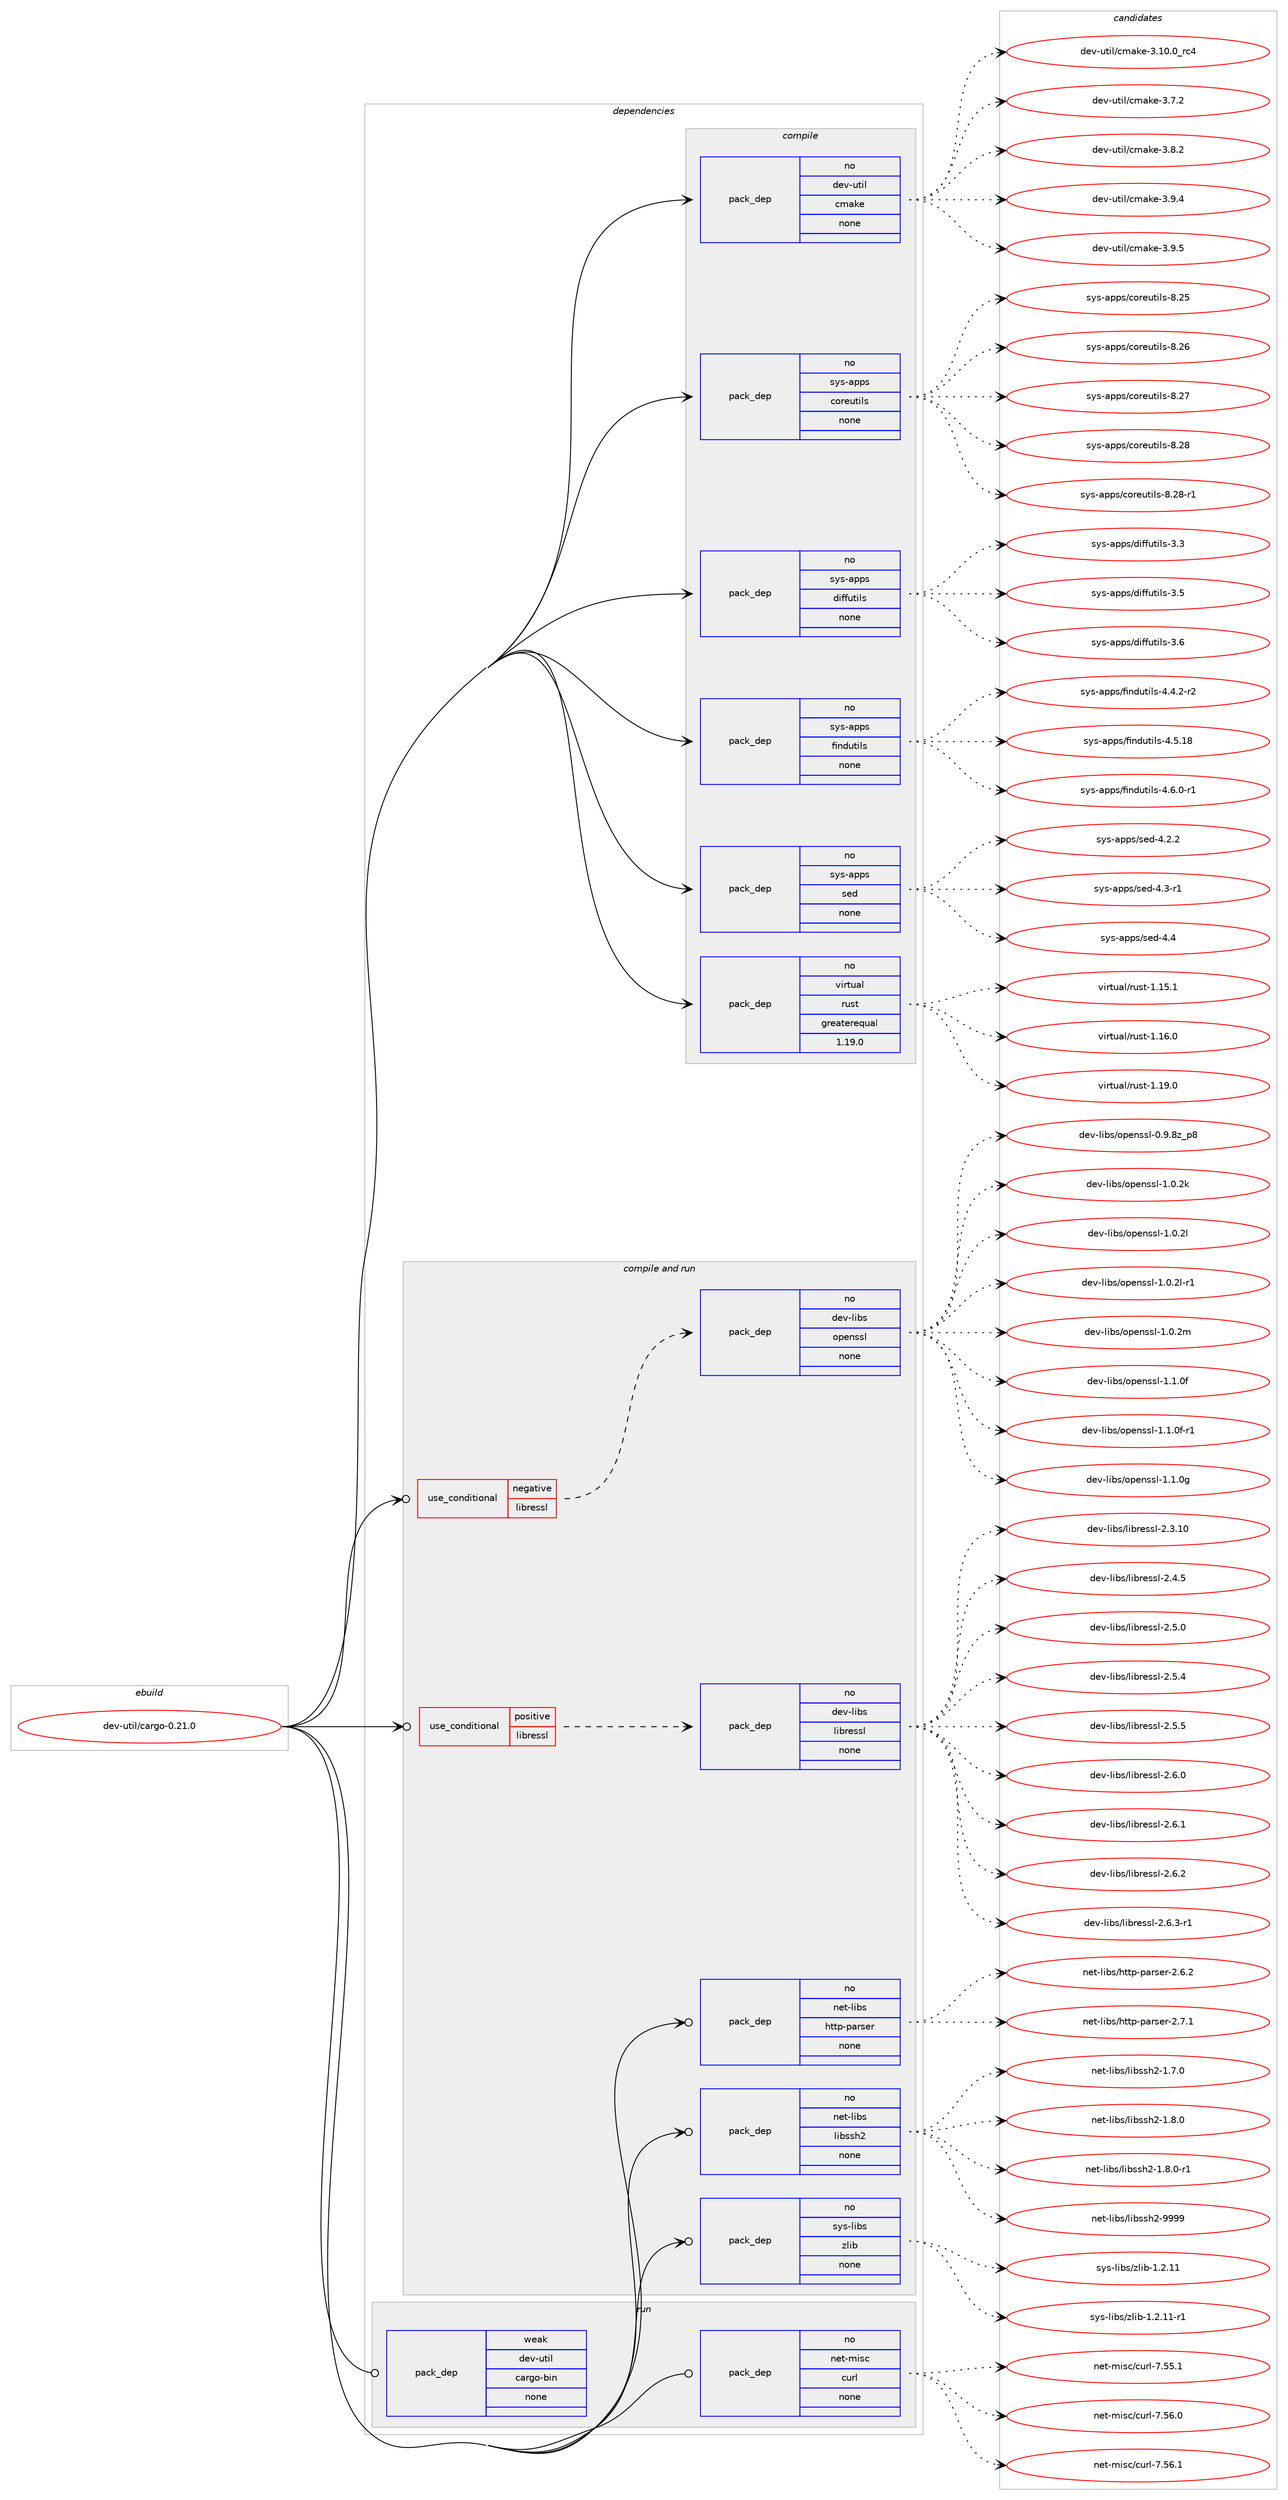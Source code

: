 digraph prolog {

# *************
# Graph options
# *************

newrank=true;
concentrate=true;
compound=true;
graph [rankdir=LR,fontname=Helvetica,fontsize=10,ranksep=1.5];#, ranksep=2.5, nodesep=0.2];
edge  [arrowhead=vee];
node  [fontname=Helvetica,fontsize=10];

# **********
# The ebuild
# **********

subgraph cluster_leftcol {
color=gray;
rank=same;
label=<<i>ebuild</i>>;
id [label="dev-util/cargo-0.21.0", color=red, width=4, href="../dev-util/cargo-0.21.0.svg"];
}

# ****************
# The dependencies
# ****************

subgraph cluster_midcol {
color=gray;
label=<<i>dependencies</i>>;
subgraph cluster_compile {
fillcolor="#eeeeee";
style=filled;
label=<<i>compile</i>>;
subgraph pack201048 {
dependency282698 [label=<<TABLE BORDER="0" CELLBORDER="1" CELLSPACING="0" CELLPADDING="4" WIDTH="220"><TR><TD ROWSPAN="6" CELLPADDING="30">pack_dep</TD></TR><TR><TD WIDTH="110">no</TD></TR><TR><TD>dev-util</TD></TR><TR><TD>cmake</TD></TR><TR><TD>none</TD></TR><TR><TD></TD></TR></TABLE>>, shape=none, color=blue];
}
id:e -> dependency282698:w [weight=20,style="solid",arrowhead="vee"];
subgraph pack201049 {
dependency282699 [label=<<TABLE BORDER="0" CELLBORDER="1" CELLSPACING="0" CELLPADDING="4" WIDTH="220"><TR><TD ROWSPAN="6" CELLPADDING="30">pack_dep</TD></TR><TR><TD WIDTH="110">no</TD></TR><TR><TD>sys-apps</TD></TR><TR><TD>coreutils</TD></TR><TR><TD>none</TD></TR><TR><TD></TD></TR></TABLE>>, shape=none, color=blue];
}
id:e -> dependency282699:w [weight=20,style="solid",arrowhead="vee"];
subgraph pack201050 {
dependency282700 [label=<<TABLE BORDER="0" CELLBORDER="1" CELLSPACING="0" CELLPADDING="4" WIDTH="220"><TR><TD ROWSPAN="6" CELLPADDING="30">pack_dep</TD></TR><TR><TD WIDTH="110">no</TD></TR><TR><TD>sys-apps</TD></TR><TR><TD>diffutils</TD></TR><TR><TD>none</TD></TR><TR><TD></TD></TR></TABLE>>, shape=none, color=blue];
}
id:e -> dependency282700:w [weight=20,style="solid",arrowhead="vee"];
subgraph pack201051 {
dependency282701 [label=<<TABLE BORDER="0" CELLBORDER="1" CELLSPACING="0" CELLPADDING="4" WIDTH="220"><TR><TD ROWSPAN="6" CELLPADDING="30">pack_dep</TD></TR><TR><TD WIDTH="110">no</TD></TR><TR><TD>sys-apps</TD></TR><TR><TD>findutils</TD></TR><TR><TD>none</TD></TR><TR><TD></TD></TR></TABLE>>, shape=none, color=blue];
}
id:e -> dependency282701:w [weight=20,style="solid",arrowhead="vee"];
subgraph pack201052 {
dependency282702 [label=<<TABLE BORDER="0" CELLBORDER="1" CELLSPACING="0" CELLPADDING="4" WIDTH="220"><TR><TD ROWSPAN="6" CELLPADDING="30">pack_dep</TD></TR><TR><TD WIDTH="110">no</TD></TR><TR><TD>sys-apps</TD></TR><TR><TD>sed</TD></TR><TR><TD>none</TD></TR><TR><TD></TD></TR></TABLE>>, shape=none, color=blue];
}
id:e -> dependency282702:w [weight=20,style="solid",arrowhead="vee"];
subgraph pack201053 {
dependency282703 [label=<<TABLE BORDER="0" CELLBORDER="1" CELLSPACING="0" CELLPADDING="4" WIDTH="220"><TR><TD ROWSPAN="6" CELLPADDING="30">pack_dep</TD></TR><TR><TD WIDTH="110">no</TD></TR><TR><TD>virtual</TD></TR><TR><TD>rust</TD></TR><TR><TD>greaterequal</TD></TR><TR><TD>1.19.0</TD></TR></TABLE>>, shape=none, color=blue];
}
id:e -> dependency282703:w [weight=20,style="solid",arrowhead="vee"];
}
subgraph cluster_compileandrun {
fillcolor="#eeeeee";
style=filled;
label=<<i>compile and run</i>>;
subgraph cond77444 {
dependency282704 [label=<<TABLE BORDER="0" CELLBORDER="1" CELLSPACING="0" CELLPADDING="4"><TR><TD ROWSPAN="3" CELLPADDING="10">use_conditional</TD></TR><TR><TD>negative</TD></TR><TR><TD>libressl</TD></TR></TABLE>>, shape=none, color=red];
subgraph pack201054 {
dependency282705 [label=<<TABLE BORDER="0" CELLBORDER="1" CELLSPACING="0" CELLPADDING="4" WIDTH="220"><TR><TD ROWSPAN="6" CELLPADDING="30">pack_dep</TD></TR><TR><TD WIDTH="110">no</TD></TR><TR><TD>dev-libs</TD></TR><TR><TD>openssl</TD></TR><TR><TD>none</TD></TR><TR><TD></TD></TR></TABLE>>, shape=none, color=blue];
}
dependency282704:e -> dependency282705:w [weight=20,style="dashed",arrowhead="vee"];
}
id:e -> dependency282704:w [weight=20,style="solid",arrowhead="odotvee"];
subgraph cond77445 {
dependency282706 [label=<<TABLE BORDER="0" CELLBORDER="1" CELLSPACING="0" CELLPADDING="4"><TR><TD ROWSPAN="3" CELLPADDING="10">use_conditional</TD></TR><TR><TD>positive</TD></TR><TR><TD>libressl</TD></TR></TABLE>>, shape=none, color=red];
subgraph pack201055 {
dependency282707 [label=<<TABLE BORDER="0" CELLBORDER="1" CELLSPACING="0" CELLPADDING="4" WIDTH="220"><TR><TD ROWSPAN="6" CELLPADDING="30">pack_dep</TD></TR><TR><TD WIDTH="110">no</TD></TR><TR><TD>dev-libs</TD></TR><TR><TD>libressl</TD></TR><TR><TD>none</TD></TR><TR><TD></TD></TR></TABLE>>, shape=none, color=blue];
}
dependency282706:e -> dependency282707:w [weight=20,style="dashed",arrowhead="vee"];
}
id:e -> dependency282706:w [weight=20,style="solid",arrowhead="odotvee"];
subgraph pack201056 {
dependency282708 [label=<<TABLE BORDER="0" CELLBORDER="1" CELLSPACING="0" CELLPADDING="4" WIDTH="220"><TR><TD ROWSPAN="6" CELLPADDING="30">pack_dep</TD></TR><TR><TD WIDTH="110">no</TD></TR><TR><TD>net-libs</TD></TR><TR><TD>http-parser</TD></TR><TR><TD>none</TD></TR><TR><TD></TD></TR></TABLE>>, shape=none, color=blue];
}
id:e -> dependency282708:w [weight=20,style="solid",arrowhead="odotvee"];
subgraph pack201057 {
dependency282709 [label=<<TABLE BORDER="0" CELLBORDER="1" CELLSPACING="0" CELLPADDING="4" WIDTH="220"><TR><TD ROWSPAN="6" CELLPADDING="30">pack_dep</TD></TR><TR><TD WIDTH="110">no</TD></TR><TR><TD>net-libs</TD></TR><TR><TD>libssh2</TD></TR><TR><TD>none</TD></TR><TR><TD></TD></TR></TABLE>>, shape=none, color=blue];
}
id:e -> dependency282709:w [weight=20,style="solid",arrowhead="odotvee"];
subgraph pack201058 {
dependency282710 [label=<<TABLE BORDER="0" CELLBORDER="1" CELLSPACING="0" CELLPADDING="4" WIDTH="220"><TR><TD ROWSPAN="6" CELLPADDING="30">pack_dep</TD></TR><TR><TD WIDTH="110">no</TD></TR><TR><TD>sys-libs</TD></TR><TR><TD>zlib</TD></TR><TR><TD>none</TD></TR><TR><TD></TD></TR></TABLE>>, shape=none, color=blue];
}
id:e -> dependency282710:w [weight=20,style="solid",arrowhead="odotvee"];
}
subgraph cluster_run {
fillcolor="#eeeeee";
style=filled;
label=<<i>run</i>>;
subgraph pack201059 {
dependency282711 [label=<<TABLE BORDER="0" CELLBORDER="1" CELLSPACING="0" CELLPADDING="4" WIDTH="220"><TR><TD ROWSPAN="6" CELLPADDING="30">pack_dep</TD></TR><TR><TD WIDTH="110">no</TD></TR><TR><TD>net-misc</TD></TR><TR><TD>curl</TD></TR><TR><TD>none</TD></TR><TR><TD></TD></TR></TABLE>>, shape=none, color=blue];
}
id:e -> dependency282711:w [weight=20,style="solid",arrowhead="odot"];
subgraph pack201060 {
dependency282712 [label=<<TABLE BORDER="0" CELLBORDER="1" CELLSPACING="0" CELLPADDING="4" WIDTH="220"><TR><TD ROWSPAN="6" CELLPADDING="30">pack_dep</TD></TR><TR><TD WIDTH="110">weak</TD></TR><TR><TD>dev-util</TD></TR><TR><TD>cargo-bin</TD></TR><TR><TD>none</TD></TR><TR><TD></TD></TR></TABLE>>, shape=none, color=blue];
}
id:e -> dependency282712:w [weight=20,style="solid",arrowhead="odot"];
}
}

# **************
# The candidates
# **************

subgraph cluster_choices {
rank=same;
color=gray;
label=<<i>candidates</i>>;

subgraph choice201048 {
color=black;
nodesep=1;
choice1001011184511711610510847991099710710145514649484648951149952 [label="dev-util/cmake-3.10.0_rc4", color=red, width=4,href="../dev-util/cmake-3.10.0_rc4.svg"];
choice10010111845117116105108479910997107101455146554650 [label="dev-util/cmake-3.7.2", color=red, width=4,href="../dev-util/cmake-3.7.2.svg"];
choice10010111845117116105108479910997107101455146564650 [label="dev-util/cmake-3.8.2", color=red, width=4,href="../dev-util/cmake-3.8.2.svg"];
choice10010111845117116105108479910997107101455146574652 [label="dev-util/cmake-3.9.4", color=red, width=4,href="../dev-util/cmake-3.9.4.svg"];
choice10010111845117116105108479910997107101455146574653 [label="dev-util/cmake-3.9.5", color=red, width=4,href="../dev-util/cmake-3.9.5.svg"];
dependency282698:e -> choice1001011184511711610510847991099710710145514649484648951149952:w [style=dotted,weight="100"];
dependency282698:e -> choice10010111845117116105108479910997107101455146554650:w [style=dotted,weight="100"];
dependency282698:e -> choice10010111845117116105108479910997107101455146564650:w [style=dotted,weight="100"];
dependency282698:e -> choice10010111845117116105108479910997107101455146574652:w [style=dotted,weight="100"];
dependency282698:e -> choice10010111845117116105108479910997107101455146574653:w [style=dotted,weight="100"];
}
subgraph choice201049 {
color=black;
nodesep=1;
choice115121115459711211211547991111141011171161051081154556465053 [label="sys-apps/coreutils-8.25", color=red, width=4,href="../sys-apps/coreutils-8.25.svg"];
choice115121115459711211211547991111141011171161051081154556465054 [label="sys-apps/coreutils-8.26", color=red, width=4,href="../sys-apps/coreutils-8.26.svg"];
choice115121115459711211211547991111141011171161051081154556465055 [label="sys-apps/coreutils-8.27", color=red, width=4,href="../sys-apps/coreutils-8.27.svg"];
choice115121115459711211211547991111141011171161051081154556465056 [label="sys-apps/coreutils-8.28", color=red, width=4,href="../sys-apps/coreutils-8.28.svg"];
choice1151211154597112112115479911111410111711610510811545564650564511449 [label="sys-apps/coreutils-8.28-r1", color=red, width=4,href="../sys-apps/coreutils-8.28-r1.svg"];
dependency282699:e -> choice115121115459711211211547991111141011171161051081154556465053:w [style=dotted,weight="100"];
dependency282699:e -> choice115121115459711211211547991111141011171161051081154556465054:w [style=dotted,weight="100"];
dependency282699:e -> choice115121115459711211211547991111141011171161051081154556465055:w [style=dotted,weight="100"];
dependency282699:e -> choice115121115459711211211547991111141011171161051081154556465056:w [style=dotted,weight="100"];
dependency282699:e -> choice1151211154597112112115479911111410111711610510811545564650564511449:w [style=dotted,weight="100"];
}
subgraph choice201050 {
color=black;
nodesep=1;
choice11512111545971121121154710010510210211711610510811545514651 [label="sys-apps/diffutils-3.3", color=red, width=4,href="../sys-apps/diffutils-3.3.svg"];
choice11512111545971121121154710010510210211711610510811545514653 [label="sys-apps/diffutils-3.5", color=red, width=4,href="../sys-apps/diffutils-3.5.svg"];
choice11512111545971121121154710010510210211711610510811545514654 [label="sys-apps/diffutils-3.6", color=red, width=4,href="../sys-apps/diffutils-3.6.svg"];
dependency282700:e -> choice11512111545971121121154710010510210211711610510811545514651:w [style=dotted,weight="100"];
dependency282700:e -> choice11512111545971121121154710010510210211711610510811545514653:w [style=dotted,weight="100"];
dependency282700:e -> choice11512111545971121121154710010510210211711610510811545514654:w [style=dotted,weight="100"];
}
subgraph choice201051 {
color=black;
nodesep=1;
choice1151211154597112112115471021051101001171161051081154552465246504511450 [label="sys-apps/findutils-4.4.2-r2", color=red, width=4,href="../sys-apps/findutils-4.4.2-r2.svg"];
choice11512111545971121121154710210511010011711610510811545524653464956 [label="sys-apps/findutils-4.5.18", color=red, width=4,href="../sys-apps/findutils-4.5.18.svg"];
choice1151211154597112112115471021051101001171161051081154552465446484511449 [label="sys-apps/findutils-4.6.0-r1", color=red, width=4,href="../sys-apps/findutils-4.6.0-r1.svg"];
dependency282701:e -> choice1151211154597112112115471021051101001171161051081154552465246504511450:w [style=dotted,weight="100"];
dependency282701:e -> choice11512111545971121121154710210511010011711610510811545524653464956:w [style=dotted,weight="100"];
dependency282701:e -> choice1151211154597112112115471021051101001171161051081154552465446484511449:w [style=dotted,weight="100"];
}
subgraph choice201052 {
color=black;
nodesep=1;
choice115121115459711211211547115101100455246504650 [label="sys-apps/sed-4.2.2", color=red, width=4,href="../sys-apps/sed-4.2.2.svg"];
choice115121115459711211211547115101100455246514511449 [label="sys-apps/sed-4.3-r1", color=red, width=4,href="../sys-apps/sed-4.3-r1.svg"];
choice11512111545971121121154711510110045524652 [label="sys-apps/sed-4.4", color=red, width=4,href="../sys-apps/sed-4.4.svg"];
dependency282702:e -> choice115121115459711211211547115101100455246504650:w [style=dotted,weight="100"];
dependency282702:e -> choice115121115459711211211547115101100455246514511449:w [style=dotted,weight="100"];
dependency282702:e -> choice11512111545971121121154711510110045524652:w [style=dotted,weight="100"];
}
subgraph choice201053 {
color=black;
nodesep=1;
choice118105114116117971084711411711511645494649534649 [label="virtual/rust-1.15.1", color=red, width=4,href="../virtual/rust-1.15.1.svg"];
choice118105114116117971084711411711511645494649544648 [label="virtual/rust-1.16.0", color=red, width=4,href="../virtual/rust-1.16.0.svg"];
choice118105114116117971084711411711511645494649574648 [label="virtual/rust-1.19.0", color=red, width=4,href="../virtual/rust-1.19.0.svg"];
dependency282703:e -> choice118105114116117971084711411711511645494649534649:w [style=dotted,weight="100"];
dependency282703:e -> choice118105114116117971084711411711511645494649544648:w [style=dotted,weight="100"];
dependency282703:e -> choice118105114116117971084711411711511645494649574648:w [style=dotted,weight="100"];
}
subgraph choice201054 {
color=black;
nodesep=1;
choice1001011184510810598115471111121011101151151084548465746561229511256 [label="dev-libs/openssl-0.9.8z_p8", color=red, width=4,href="../dev-libs/openssl-0.9.8z_p8.svg"];
choice100101118451081059811547111112101110115115108454946484650107 [label="dev-libs/openssl-1.0.2k", color=red, width=4,href="../dev-libs/openssl-1.0.2k.svg"];
choice100101118451081059811547111112101110115115108454946484650108 [label="dev-libs/openssl-1.0.2l", color=red, width=4,href="../dev-libs/openssl-1.0.2l.svg"];
choice1001011184510810598115471111121011101151151084549464846501084511449 [label="dev-libs/openssl-1.0.2l-r1", color=red, width=4,href="../dev-libs/openssl-1.0.2l-r1.svg"];
choice100101118451081059811547111112101110115115108454946484650109 [label="dev-libs/openssl-1.0.2m", color=red, width=4,href="../dev-libs/openssl-1.0.2m.svg"];
choice100101118451081059811547111112101110115115108454946494648102 [label="dev-libs/openssl-1.1.0f", color=red, width=4,href="../dev-libs/openssl-1.1.0f.svg"];
choice1001011184510810598115471111121011101151151084549464946481024511449 [label="dev-libs/openssl-1.1.0f-r1", color=red, width=4,href="../dev-libs/openssl-1.1.0f-r1.svg"];
choice100101118451081059811547111112101110115115108454946494648103 [label="dev-libs/openssl-1.1.0g", color=red, width=4,href="../dev-libs/openssl-1.1.0g.svg"];
dependency282705:e -> choice1001011184510810598115471111121011101151151084548465746561229511256:w [style=dotted,weight="100"];
dependency282705:e -> choice100101118451081059811547111112101110115115108454946484650107:w [style=dotted,weight="100"];
dependency282705:e -> choice100101118451081059811547111112101110115115108454946484650108:w [style=dotted,weight="100"];
dependency282705:e -> choice1001011184510810598115471111121011101151151084549464846501084511449:w [style=dotted,weight="100"];
dependency282705:e -> choice100101118451081059811547111112101110115115108454946484650109:w [style=dotted,weight="100"];
dependency282705:e -> choice100101118451081059811547111112101110115115108454946494648102:w [style=dotted,weight="100"];
dependency282705:e -> choice1001011184510810598115471111121011101151151084549464946481024511449:w [style=dotted,weight="100"];
dependency282705:e -> choice100101118451081059811547111112101110115115108454946494648103:w [style=dotted,weight="100"];
}
subgraph choice201055 {
color=black;
nodesep=1;
choice1001011184510810598115471081059811410111511510845504651464948 [label="dev-libs/libressl-2.3.10", color=red, width=4,href="../dev-libs/libressl-2.3.10.svg"];
choice10010111845108105981154710810598114101115115108455046524653 [label="dev-libs/libressl-2.4.5", color=red, width=4,href="../dev-libs/libressl-2.4.5.svg"];
choice10010111845108105981154710810598114101115115108455046534648 [label="dev-libs/libressl-2.5.0", color=red, width=4,href="../dev-libs/libressl-2.5.0.svg"];
choice10010111845108105981154710810598114101115115108455046534652 [label="dev-libs/libressl-2.5.4", color=red, width=4,href="../dev-libs/libressl-2.5.4.svg"];
choice10010111845108105981154710810598114101115115108455046534653 [label="dev-libs/libressl-2.5.5", color=red, width=4,href="../dev-libs/libressl-2.5.5.svg"];
choice10010111845108105981154710810598114101115115108455046544648 [label="dev-libs/libressl-2.6.0", color=red, width=4,href="../dev-libs/libressl-2.6.0.svg"];
choice10010111845108105981154710810598114101115115108455046544649 [label="dev-libs/libressl-2.6.1", color=red, width=4,href="../dev-libs/libressl-2.6.1.svg"];
choice10010111845108105981154710810598114101115115108455046544650 [label="dev-libs/libressl-2.6.2", color=red, width=4,href="../dev-libs/libressl-2.6.2.svg"];
choice100101118451081059811547108105981141011151151084550465446514511449 [label="dev-libs/libressl-2.6.3-r1", color=red, width=4,href="../dev-libs/libressl-2.6.3-r1.svg"];
dependency282707:e -> choice1001011184510810598115471081059811410111511510845504651464948:w [style=dotted,weight="100"];
dependency282707:e -> choice10010111845108105981154710810598114101115115108455046524653:w [style=dotted,weight="100"];
dependency282707:e -> choice10010111845108105981154710810598114101115115108455046534648:w [style=dotted,weight="100"];
dependency282707:e -> choice10010111845108105981154710810598114101115115108455046534652:w [style=dotted,weight="100"];
dependency282707:e -> choice10010111845108105981154710810598114101115115108455046534653:w [style=dotted,weight="100"];
dependency282707:e -> choice10010111845108105981154710810598114101115115108455046544648:w [style=dotted,weight="100"];
dependency282707:e -> choice10010111845108105981154710810598114101115115108455046544649:w [style=dotted,weight="100"];
dependency282707:e -> choice10010111845108105981154710810598114101115115108455046544650:w [style=dotted,weight="100"];
dependency282707:e -> choice100101118451081059811547108105981141011151151084550465446514511449:w [style=dotted,weight="100"];
}
subgraph choice201056 {
color=black;
nodesep=1;
choice1101011164510810598115471041161161124511297114115101114455046544650 [label="net-libs/http-parser-2.6.2", color=red, width=4,href="../net-libs/http-parser-2.6.2.svg"];
choice1101011164510810598115471041161161124511297114115101114455046554649 [label="net-libs/http-parser-2.7.1", color=red, width=4,href="../net-libs/http-parser-2.7.1.svg"];
dependency282708:e -> choice1101011164510810598115471041161161124511297114115101114455046544650:w [style=dotted,weight="100"];
dependency282708:e -> choice1101011164510810598115471041161161124511297114115101114455046554649:w [style=dotted,weight="100"];
}
subgraph choice201057 {
color=black;
nodesep=1;
choice1101011164510810598115471081059811511510450454946554648 [label="net-libs/libssh2-1.7.0", color=red, width=4,href="../net-libs/libssh2-1.7.0.svg"];
choice1101011164510810598115471081059811511510450454946564648 [label="net-libs/libssh2-1.8.0", color=red, width=4,href="../net-libs/libssh2-1.8.0.svg"];
choice11010111645108105981154710810598115115104504549465646484511449 [label="net-libs/libssh2-1.8.0-r1", color=red, width=4,href="../net-libs/libssh2-1.8.0-r1.svg"];
choice11010111645108105981154710810598115115104504557575757 [label="net-libs/libssh2-9999", color=red, width=4,href="../net-libs/libssh2-9999.svg"];
dependency282709:e -> choice1101011164510810598115471081059811511510450454946554648:w [style=dotted,weight="100"];
dependency282709:e -> choice1101011164510810598115471081059811511510450454946564648:w [style=dotted,weight="100"];
dependency282709:e -> choice11010111645108105981154710810598115115104504549465646484511449:w [style=dotted,weight="100"];
dependency282709:e -> choice11010111645108105981154710810598115115104504557575757:w [style=dotted,weight="100"];
}
subgraph choice201058 {
color=black;
nodesep=1;
choice1151211154510810598115471221081059845494650464949 [label="sys-libs/zlib-1.2.11", color=red, width=4,href="../sys-libs/zlib-1.2.11.svg"];
choice11512111545108105981154712210810598454946504649494511449 [label="sys-libs/zlib-1.2.11-r1", color=red, width=4,href="../sys-libs/zlib-1.2.11-r1.svg"];
dependency282710:e -> choice1151211154510810598115471221081059845494650464949:w [style=dotted,weight="100"];
dependency282710:e -> choice11512111545108105981154712210810598454946504649494511449:w [style=dotted,weight="100"];
}
subgraph choice201059 {
color=black;
nodesep=1;
choice1101011164510910511599479911711410845554653534649 [label="net-misc/curl-7.55.1", color=red, width=4,href="../net-misc/curl-7.55.1.svg"];
choice1101011164510910511599479911711410845554653544648 [label="net-misc/curl-7.56.0", color=red, width=4,href="../net-misc/curl-7.56.0.svg"];
choice1101011164510910511599479911711410845554653544649 [label="net-misc/curl-7.56.1", color=red, width=4,href="../net-misc/curl-7.56.1.svg"];
dependency282711:e -> choice1101011164510910511599479911711410845554653534649:w [style=dotted,weight="100"];
dependency282711:e -> choice1101011164510910511599479911711410845554653544648:w [style=dotted,weight="100"];
dependency282711:e -> choice1101011164510910511599479911711410845554653544649:w [style=dotted,weight="100"];
}
subgraph choice201060 {
color=black;
nodesep=1;
}
}

}
